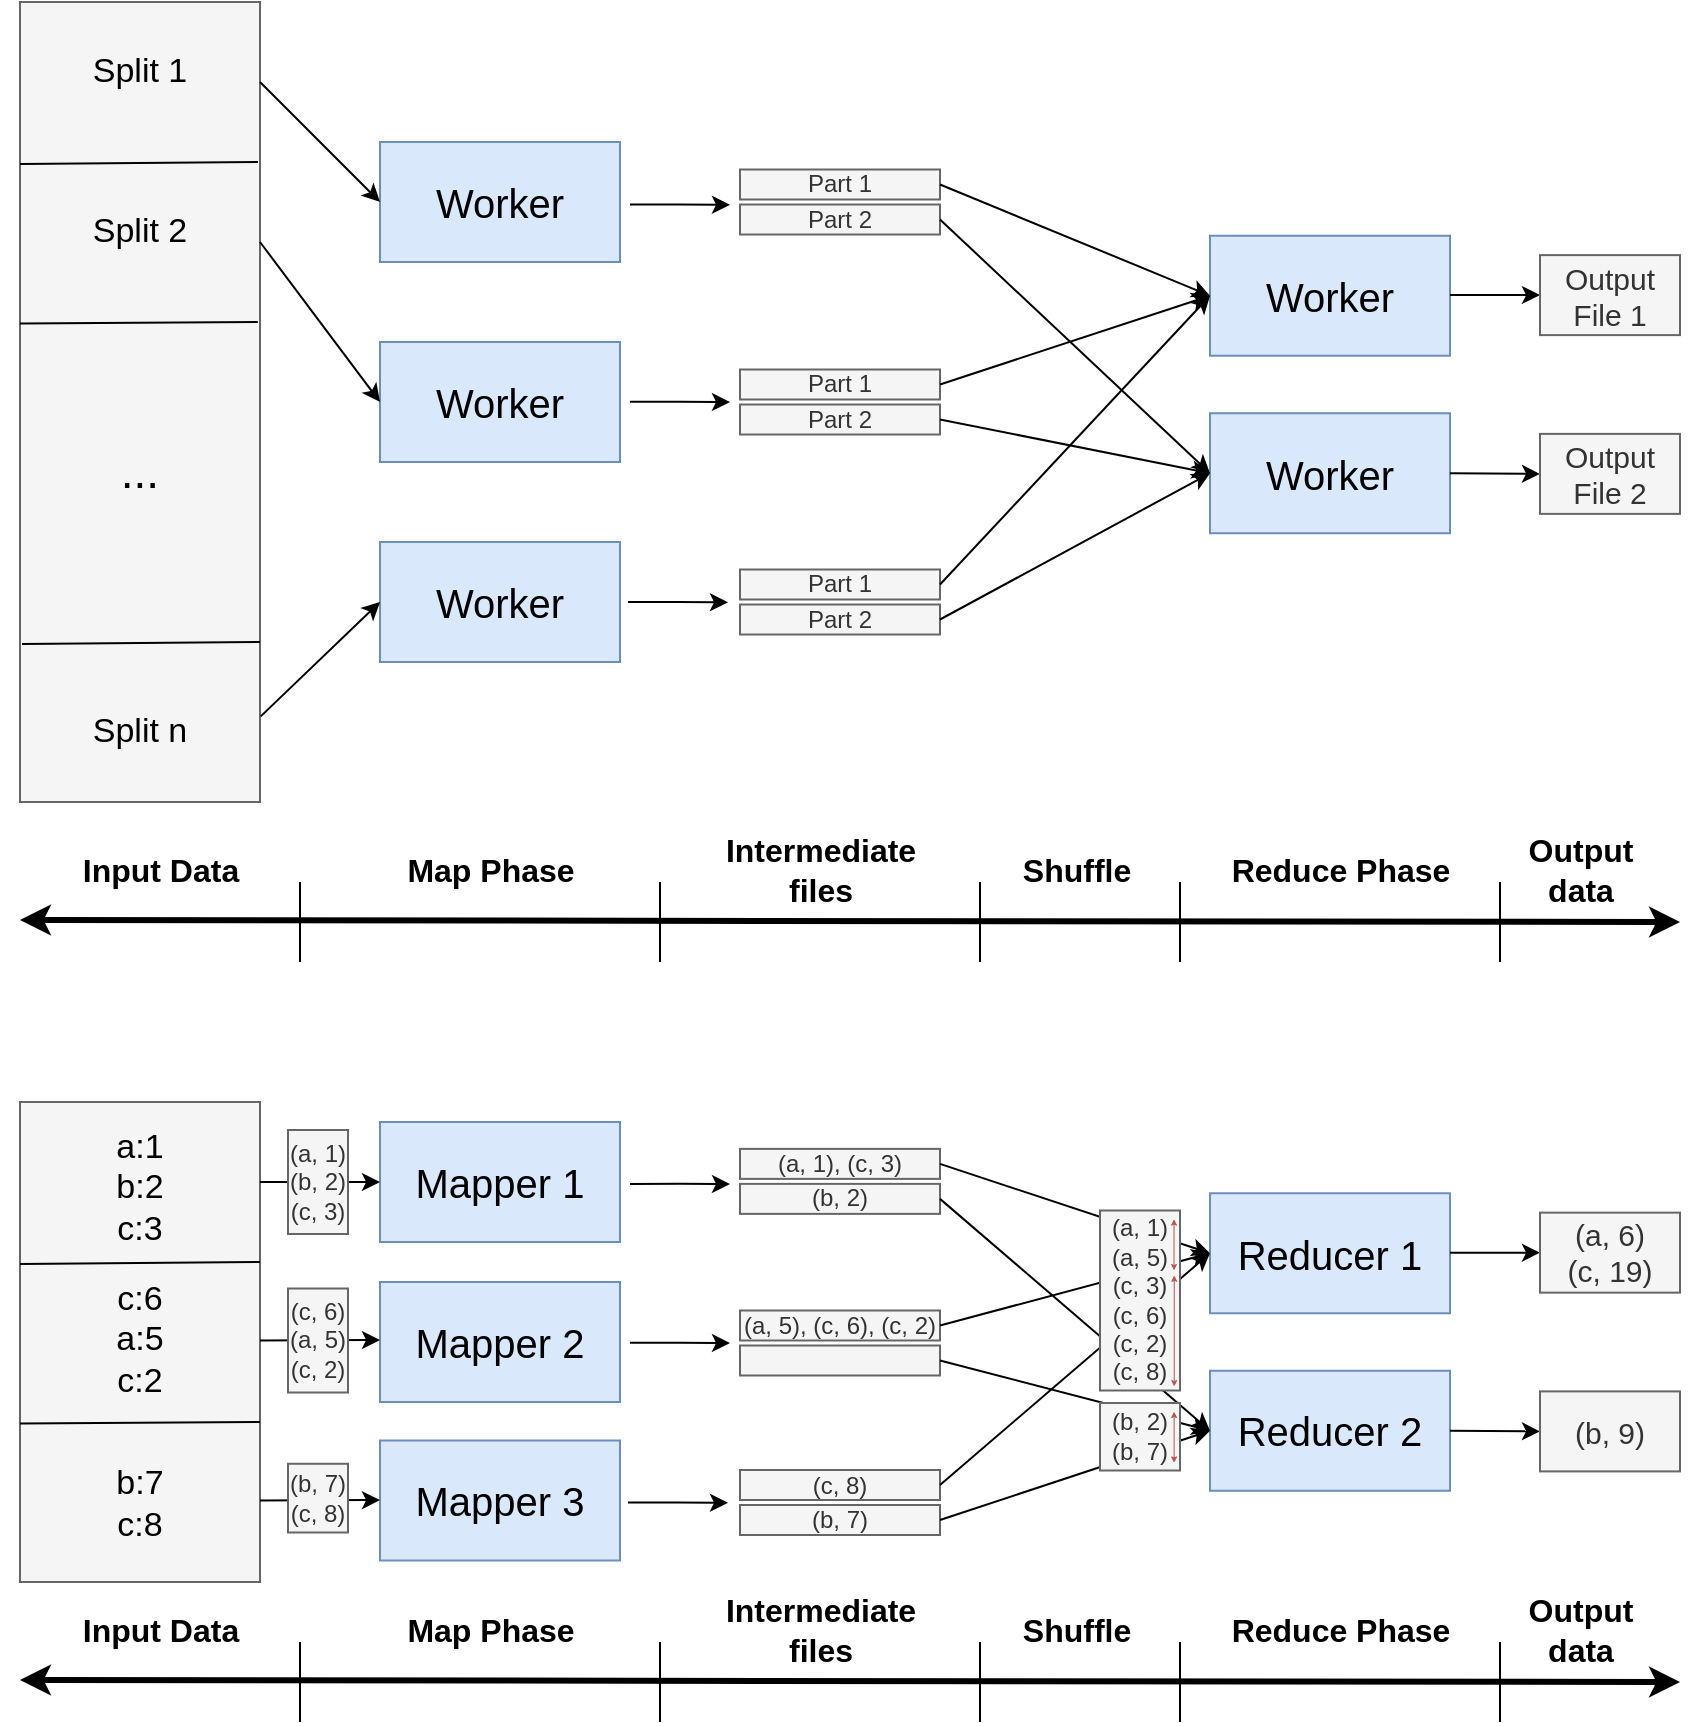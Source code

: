 <mxfile version="28.2.1">
  <diagram name="Страница — 1" id="UANgS01j1kusMQ2d0yr-">
    <mxGraphModel dx="3245" dy="2015" grid="1" gridSize="10" guides="1" tooltips="1" connect="1" arrows="1" fold="1" page="1" pageScale="1" pageWidth="2336" pageHeight="1654" math="0" shadow="0">
      <root>
        <mxCell id="0" />
        <mxCell id="1" parent="0" />
        <mxCell id="h6YnTUncfw_HH36JmdnX-1" value="" style="rounded=0;whiteSpace=wrap;html=1;fillColor=#f5f5f5;fontColor=#333333;strokeColor=#666666;" vertex="1" parent="1">
          <mxGeometry x="10" y="10" width="120" height="400" as="geometry" />
        </mxCell>
        <mxCell id="h6YnTUncfw_HH36JmdnX-2" value="" style="endArrow=none;html=1;rounded=0;entryX=0.991;entryY=0.198;entryDx=0;entryDy=0;entryPerimeter=0;" edge="1" parent="1">
          <mxGeometry width="50" height="50" relative="1" as="geometry">
            <mxPoint x="10" y="170.8" as="sourcePoint" />
            <mxPoint x="128.92" y="170.0" as="targetPoint" />
          </mxGeometry>
        </mxCell>
        <mxCell id="h6YnTUncfw_HH36JmdnX-3" style="edgeStyle=orthogonalEdgeStyle;rounded=0;orthogonalLoop=1;jettySize=auto;html=1;exitX=0.5;exitY=1;exitDx=0;exitDy=0;" edge="1" parent="1" source="h6YnTUncfw_HH36JmdnX-1" target="h6YnTUncfw_HH36JmdnX-1">
          <mxGeometry relative="1" as="geometry" />
        </mxCell>
        <mxCell id="h6YnTUncfw_HH36JmdnX-4" value="" style="endArrow=none;html=1;rounded=0;entryX=0.991;entryY=0.198;entryDx=0;entryDy=0;entryPerimeter=0;" edge="1" parent="1">
          <mxGeometry width="50" height="50" relative="1" as="geometry">
            <mxPoint x="10" y="91" as="sourcePoint" />
            <mxPoint x="129" y="90" as="targetPoint" />
          </mxGeometry>
        </mxCell>
        <mxCell id="h6YnTUncfw_HH36JmdnX-5" value="" style="endArrow=none;html=1;rounded=0;entryX=0.991;entryY=0.198;entryDx=0;entryDy=0;entryPerimeter=0;" edge="1" parent="1">
          <mxGeometry width="50" height="50" relative="1" as="geometry">
            <mxPoint x="11" y="331" as="sourcePoint" />
            <mxPoint x="130" y="330" as="targetPoint" />
          </mxGeometry>
        </mxCell>
        <mxCell id="h6YnTUncfw_HH36JmdnX-6" value="&lt;font style=&quot;font-size: 17px;&quot;&gt;Split 1&lt;/font&gt;" style="text;html=1;align=center;verticalAlign=middle;whiteSpace=wrap;rounded=0;" vertex="1" parent="1">
          <mxGeometry x="40" y="30" width="60" height="30" as="geometry" />
        </mxCell>
        <mxCell id="h6YnTUncfw_HH36JmdnX-7" value="&lt;font style=&quot;font-size: 17px;&quot;&gt;Split 2&lt;/font&gt;" style="text;html=1;align=center;verticalAlign=middle;whiteSpace=wrap;rounded=0;" vertex="1" parent="1">
          <mxGeometry x="40" y="110" width="60" height="30" as="geometry" />
        </mxCell>
        <mxCell id="h6YnTUncfw_HH36JmdnX-8" value="&lt;font style=&quot;font-size: 17px;&quot;&gt;Split n&lt;/font&gt;" style="text;html=1;align=center;verticalAlign=middle;whiteSpace=wrap;rounded=0;" vertex="1" parent="1">
          <mxGeometry x="40" y="360" width="60" height="30" as="geometry" />
        </mxCell>
        <mxCell id="h6YnTUncfw_HH36JmdnX-9" value="&lt;font style=&quot;font-size: 23px;&quot;&gt;...&lt;/font&gt;" style="text;html=1;align=center;verticalAlign=middle;whiteSpace=wrap;rounded=0;" vertex="1" parent="1">
          <mxGeometry x="40" y="230" width="60" height="30" as="geometry" />
        </mxCell>
        <mxCell id="h6YnTUncfw_HH36JmdnX-10" value="&lt;font style=&quot;font-size: 20px;&quot;&gt;Worker&lt;/font&gt;" style="rounded=0;whiteSpace=wrap;html=1;fillColor=#dae8fc;strokeColor=#6c8ebf;" vertex="1" parent="1">
          <mxGeometry x="190" y="80" width="120" height="60" as="geometry" />
        </mxCell>
        <mxCell id="h6YnTUncfw_HH36JmdnX-11" value="&lt;font style=&quot;font-size: 20px;&quot;&gt;Worker&lt;/font&gt;" style="rounded=0;whiteSpace=wrap;html=1;fillColor=#dae8fc;strokeColor=#6c8ebf;" vertex="1" parent="1">
          <mxGeometry x="190" y="180" width="120" height="60" as="geometry" />
        </mxCell>
        <mxCell id="h6YnTUncfw_HH36JmdnX-12" value="&lt;font style=&quot;font-size: 20px;&quot;&gt;Worker&lt;/font&gt;" style="rounded=0;whiteSpace=wrap;html=1;fillColor=#dae8fc;strokeColor=#6c8ebf;" vertex="1" parent="1">
          <mxGeometry x="190" y="280" width="120" height="60" as="geometry" />
        </mxCell>
        <mxCell id="h6YnTUncfw_HH36JmdnX-13" value="" style="endArrow=classic;html=1;rounded=0;entryX=0;entryY=0.5;entryDx=0;entryDy=0;" edge="1" parent="1" target="h6YnTUncfw_HH36JmdnX-10">
          <mxGeometry width="50" height="50" relative="1" as="geometry">
            <mxPoint x="130" y="50" as="sourcePoint" />
            <mxPoint x="180" as="targetPoint" />
          </mxGeometry>
        </mxCell>
        <mxCell id="h6YnTUncfw_HH36JmdnX-14" value="" style="endArrow=classic;html=1;rounded=0;entryX=0;entryY=0.5;entryDx=0;entryDy=0;" edge="1" parent="1" target="h6YnTUncfw_HH36JmdnX-11">
          <mxGeometry width="50" height="50" relative="1" as="geometry">
            <mxPoint x="130" y="130" as="sourcePoint" />
            <mxPoint x="200" y="190" as="targetPoint" />
          </mxGeometry>
        </mxCell>
        <mxCell id="h6YnTUncfw_HH36JmdnX-15" value="" style="endArrow=classic;html=1;rounded=0;entryX=0;entryY=0.5;entryDx=0;entryDy=0;exitX=1.003;exitY=0.893;exitDx=0;exitDy=0;exitPerimeter=0;" edge="1" parent="1" source="h6YnTUncfw_HH36JmdnX-1" target="h6YnTUncfw_HH36JmdnX-12">
          <mxGeometry width="50" height="50" relative="1" as="geometry">
            <mxPoint x="130" y="390" as="sourcePoint" />
            <mxPoint x="200" y="470" as="targetPoint" />
          </mxGeometry>
        </mxCell>
        <mxCell id="h6YnTUncfw_HH36JmdnX-17" value="Part 2" style="rounded=0;whiteSpace=wrap;html=1;fillColor=#f5f5f5;fontColor=#333333;strokeColor=#666666;" vertex="1" parent="1">
          <mxGeometry x="370" y="111.25" width="100" height="15" as="geometry" />
        </mxCell>
        <mxCell id="h6YnTUncfw_HH36JmdnX-22" value="Part 1" style="rounded=0;whiteSpace=wrap;html=1;fillColor=#f5f5f5;fontColor=#333333;strokeColor=#666666;" vertex="1" parent="1">
          <mxGeometry x="370" y="93.75" width="100" height="15" as="geometry" />
        </mxCell>
        <mxCell id="h6YnTUncfw_HH36JmdnX-23" value="Part 2" style="rounded=0;whiteSpace=wrap;html=1;fillColor=#f5f5f5;fontColor=#333333;strokeColor=#666666;" vertex="1" parent="1">
          <mxGeometry x="370" y="211.25" width="100" height="15" as="geometry" />
        </mxCell>
        <mxCell id="h6YnTUncfw_HH36JmdnX-24" value="Part 1" style="rounded=0;whiteSpace=wrap;html=1;fillColor=#f5f5f5;fontColor=#333333;strokeColor=#666666;" vertex="1" parent="1">
          <mxGeometry x="370" y="193.75" width="100" height="15" as="geometry" />
        </mxCell>
        <mxCell id="h6YnTUncfw_HH36JmdnX-25" value="Part 2" style="rounded=0;whiteSpace=wrap;html=1;fillColor=#f5f5f5;fontColor=#333333;strokeColor=#666666;" vertex="1" parent="1">
          <mxGeometry x="370" y="311.25" width="100" height="15" as="geometry" />
        </mxCell>
        <mxCell id="h6YnTUncfw_HH36JmdnX-26" value="Part 1" style="rounded=0;whiteSpace=wrap;html=1;fillColor=#f5f5f5;fontColor=#333333;strokeColor=#666666;" vertex="1" parent="1">
          <mxGeometry x="370" y="293.75" width="100" height="15" as="geometry" />
        </mxCell>
        <mxCell id="h6YnTUncfw_HH36JmdnX-28" style="edgeStyle=orthogonalEdgeStyle;rounded=0;orthogonalLoop=1;jettySize=auto;html=1;exitX=1;exitY=0.5;exitDx=0;exitDy=0;" edge="1" parent="1">
          <mxGeometry relative="1" as="geometry">
            <mxPoint x="365.0" y="111.368" as="targetPoint" />
            <mxPoint x="315" y="111.25" as="sourcePoint" />
            <Array as="points">
              <mxPoint x="340" y="111.25" />
              <mxPoint x="340" y="111.25" />
            </Array>
          </mxGeometry>
        </mxCell>
        <mxCell id="h6YnTUncfw_HH36JmdnX-29" style="edgeStyle=orthogonalEdgeStyle;rounded=0;orthogonalLoop=1;jettySize=auto;html=1;exitX=1;exitY=0.5;exitDx=0;exitDy=0;" edge="1" parent="1">
          <mxGeometry relative="1" as="geometry">
            <mxPoint x="365.0" y="210.008" as="targetPoint" />
            <mxPoint x="315" y="209.89" as="sourcePoint" />
            <Array as="points">
              <mxPoint x="340" y="209.89" />
              <mxPoint x="340" y="209.89" />
            </Array>
          </mxGeometry>
        </mxCell>
        <mxCell id="h6YnTUncfw_HH36JmdnX-30" style="edgeStyle=orthogonalEdgeStyle;rounded=0;orthogonalLoop=1;jettySize=auto;html=1;exitX=1;exitY=0.5;exitDx=0;exitDy=0;" edge="1" parent="1">
          <mxGeometry relative="1" as="geometry">
            <mxPoint x="364.0" y="310.148" as="targetPoint" />
            <mxPoint x="314" y="310.03" as="sourcePoint" />
            <Array as="points">
              <mxPoint x="339" y="310.03" />
              <mxPoint x="339" y="310.03" />
            </Array>
          </mxGeometry>
        </mxCell>
        <mxCell id="h6YnTUncfw_HH36JmdnX-31" value="&lt;font style=&quot;font-size: 20px;&quot;&gt;Worker&lt;/font&gt;" style="rounded=0;whiteSpace=wrap;html=1;fillColor=#dae8fc;strokeColor=#6c8ebf;" vertex="1" parent="1">
          <mxGeometry x="605" y="126.87" width="120" height="60" as="geometry" />
        </mxCell>
        <mxCell id="h6YnTUncfw_HH36JmdnX-32" value="&lt;font style=&quot;font-size: 20px;&quot;&gt;Worker&lt;/font&gt;" style="rounded=0;whiteSpace=wrap;html=1;fillColor=#dae8fc;strokeColor=#6c8ebf;" vertex="1" parent="1">
          <mxGeometry x="605" y="215.62" width="120" height="60" as="geometry" />
        </mxCell>
        <mxCell id="h6YnTUncfw_HH36JmdnX-33" value="" style="endArrow=classic;html=1;rounded=0;exitX=1;exitY=0.5;exitDx=0;exitDy=0;entryX=0;entryY=0.5;entryDx=0;entryDy=0;" edge="1" parent="1" source="h6YnTUncfw_HH36JmdnX-32" target="h6YnTUncfw_HH36JmdnX-37">
          <mxGeometry width="50" height="50" relative="1" as="geometry">
            <mxPoint x="775" y="270" as="sourcePoint" />
            <mxPoint x="825" y="246" as="targetPoint" />
          </mxGeometry>
        </mxCell>
        <mxCell id="h6YnTUncfw_HH36JmdnX-34" value="" style="endArrow=classic;html=1;rounded=0;exitX=1;exitY=0.5;exitDx=0;exitDy=0;entryX=0;entryY=0.5;entryDx=0;entryDy=0;" edge="1" parent="1" target="h6YnTUncfw_HH36JmdnX-36">
          <mxGeometry width="50" height="50" relative="1" as="geometry">
            <mxPoint x="725" y="156.56" as="sourcePoint" />
            <mxPoint x="825" y="157" as="targetPoint" />
          </mxGeometry>
        </mxCell>
        <mxCell id="h6YnTUncfw_HH36JmdnX-36" value="&lt;font style=&quot;font-size: 15px;&quot;&gt;Output&lt;/font&gt;&lt;div&gt;&lt;font style=&quot;font-size: 15px;&quot;&gt;File 1&lt;/font&gt;&lt;/div&gt;" style="rounded=0;whiteSpace=wrap;html=1;fillColor=#f5f5f5;fontColor=#333333;strokeColor=#666666;" vertex="1" parent="1">
          <mxGeometry x="770" y="136.56" width="70" height="40" as="geometry" />
        </mxCell>
        <mxCell id="h6YnTUncfw_HH36JmdnX-37" value="&lt;font style=&quot;font-size: 15px;&quot;&gt;Output&lt;/font&gt;&lt;div&gt;&lt;font style=&quot;font-size: 15px;&quot;&gt;File 2&lt;/font&gt;&lt;/div&gt;" style="rounded=0;whiteSpace=wrap;html=1;fillColor=#f5f5f5;fontColor=#333333;strokeColor=#666666;" vertex="1" parent="1">
          <mxGeometry x="770" y="225.94" width="70" height="40" as="geometry" />
        </mxCell>
        <mxCell id="h6YnTUncfw_HH36JmdnX-42" value="" style="endArrow=classic;html=1;rounded=0;exitX=1;exitY=0.5;exitDx=0;exitDy=0;entryX=0;entryY=0.5;entryDx=0;entryDy=0;" edge="1" parent="1" source="h6YnTUncfw_HH36JmdnX-25" target="h6YnTUncfw_HH36JmdnX-32">
          <mxGeometry width="50" height="50" relative="1" as="geometry">
            <mxPoint x="470" y="330" as="sourcePoint" />
            <mxPoint x="520" y="280" as="targetPoint" />
          </mxGeometry>
        </mxCell>
        <mxCell id="h6YnTUncfw_HH36JmdnX-43" value="" style="endArrow=classic;html=1;rounded=0;exitX=1;exitY=0.5;exitDx=0;exitDy=0;entryX=0;entryY=0.5;entryDx=0;entryDy=0;" edge="1" parent="1" source="h6YnTUncfw_HH36JmdnX-23" target="h6YnTUncfw_HH36JmdnX-32">
          <mxGeometry width="50" height="50" relative="1" as="geometry">
            <mxPoint x="470" y="223" as="sourcePoint" />
            <mxPoint x="570" y="150" as="targetPoint" />
          </mxGeometry>
        </mxCell>
        <mxCell id="h6YnTUncfw_HH36JmdnX-44" value="" style="endArrow=classic;html=1;rounded=0;exitX=1;exitY=0.5;exitDx=0;exitDy=0;entryX=0;entryY=0.5;entryDx=0;entryDy=0;" edge="1" parent="1" source="h6YnTUncfw_HH36JmdnX-17" target="h6YnTUncfw_HH36JmdnX-32">
          <mxGeometry width="50" height="50" relative="1" as="geometry">
            <mxPoint x="470" y="166.75" as="sourcePoint" />
            <mxPoint x="570" y="250" as="targetPoint" />
          </mxGeometry>
        </mxCell>
        <mxCell id="h6YnTUncfw_HH36JmdnX-45" value="" style="endArrow=classic;html=1;rounded=0;entryX=0;entryY=0.5;entryDx=0;entryDy=0;exitX=1;exitY=0.5;exitDx=0;exitDy=0;" edge="1" parent="1" source="h6YnTUncfw_HH36JmdnX-24" target="h6YnTUncfw_HH36JmdnX-31">
          <mxGeometry width="50" height="50" relative="1" as="geometry">
            <mxPoint x="460" y="177" as="sourcePoint" />
            <mxPoint x="560" y="103.87" as="targetPoint" />
          </mxGeometry>
        </mxCell>
        <mxCell id="h6YnTUncfw_HH36JmdnX-47" value="" style="endArrow=classic;html=1;rounded=0;exitX=1;exitY=0.5;exitDx=0;exitDy=0;entryX=0;entryY=0.5;entryDx=0;entryDy=0;" edge="1" parent="1" source="h6YnTUncfw_HH36JmdnX-22" target="h6YnTUncfw_HH36JmdnX-31">
          <mxGeometry width="50" height="50" relative="1" as="geometry">
            <mxPoint x="590" y="283" as="sourcePoint" />
            <mxPoint x="570" y="160" as="targetPoint" />
          </mxGeometry>
        </mxCell>
        <mxCell id="h6YnTUncfw_HH36JmdnX-48" value="" style="endArrow=classic;html=1;rounded=0;entryX=0;entryY=0.5;entryDx=0;entryDy=0;exitX=1;exitY=0.5;exitDx=0;exitDy=0;" edge="1" parent="1" source="h6YnTUncfw_HH36JmdnX-26" target="h6YnTUncfw_HH36JmdnX-31">
          <mxGeometry width="50" height="50" relative="1" as="geometry">
            <mxPoint x="610" y="263" as="sourcePoint" />
            <mxPoint x="710" y="190" as="targetPoint" />
          </mxGeometry>
        </mxCell>
        <mxCell id="h6YnTUncfw_HH36JmdnX-49" value="" style="endArrow=classic;startArrow=classic;html=1;rounded=0;strokeWidth=3;" edge="1" parent="1">
          <mxGeometry width="50" height="50" relative="1" as="geometry">
            <mxPoint x="10" y="469" as="sourcePoint" />
            <mxPoint x="840" y="470" as="targetPoint" />
          </mxGeometry>
        </mxCell>
        <mxCell id="h6YnTUncfw_HH36JmdnX-50" value="&lt;font style=&quot;font-size: 16px;&quot;&gt;&lt;b style=&quot;&quot;&gt;Input Data&lt;/b&gt;&lt;/font&gt;" style="text;html=1;align=center;verticalAlign=middle;resizable=0;points=[];autosize=1;strokeColor=none;fillColor=none;" vertex="1" parent="1">
          <mxGeometry x="30" y="429" width="100" height="30" as="geometry" />
        </mxCell>
        <mxCell id="h6YnTUncfw_HH36JmdnX-51" value="&lt;font style=&quot;font-size: 16px;&quot;&gt;&lt;b style=&quot;&quot;&gt;Map Phase&lt;/b&gt;&lt;/font&gt;" style="text;html=1;align=center;verticalAlign=middle;resizable=0;points=[];autosize=1;strokeColor=none;fillColor=none;" vertex="1" parent="1">
          <mxGeometry x="190" y="429" width="110" height="30" as="geometry" />
        </mxCell>
        <mxCell id="h6YnTUncfw_HH36JmdnX-52" value="&lt;font style=&quot;font-size: 16px;&quot;&gt;&lt;b style=&quot;&quot;&gt;Intermediate&lt;br&gt;files&lt;/b&gt;&lt;/font&gt;" style="text;html=1;align=center;verticalAlign=middle;resizable=0;points=[];autosize=1;strokeColor=none;fillColor=none;" vertex="1" parent="1">
          <mxGeometry x="350" y="419" width="120" height="50" as="geometry" />
        </mxCell>
        <mxCell id="h6YnTUncfw_HH36JmdnX-53" value="&lt;font style=&quot;font-size: 16px;&quot;&gt;&lt;b style=&quot;&quot;&gt;Reduce Phase&lt;/b&gt;&lt;/font&gt;" style="text;html=1;align=center;verticalAlign=middle;resizable=0;points=[];autosize=1;strokeColor=none;fillColor=none;" vertex="1" parent="1">
          <mxGeometry x="605" y="429" width="130" height="30" as="geometry" />
        </mxCell>
        <mxCell id="h6YnTUncfw_HH36JmdnX-54" value="&lt;font style=&quot;font-size: 16px;&quot;&gt;&lt;b style=&quot;&quot;&gt;Output&lt;br&gt;data&lt;/b&gt;&lt;/font&gt;" style="text;html=1;align=center;verticalAlign=middle;resizable=0;points=[];autosize=1;strokeColor=none;fillColor=none;" vertex="1" parent="1">
          <mxGeometry x="750" y="419" width="80" height="50" as="geometry" />
        </mxCell>
        <mxCell id="h6YnTUncfw_HH36JmdnX-55" value="&lt;font style=&quot;font-size: 16px;&quot;&gt;&lt;b style=&quot;&quot;&gt;Shuffle&lt;/b&gt;&lt;/font&gt;" style="text;html=1;align=center;verticalAlign=middle;resizable=0;points=[];autosize=1;strokeColor=none;fillColor=none;" vertex="1" parent="1">
          <mxGeometry x="498" y="429" width="80" height="30" as="geometry" />
        </mxCell>
        <mxCell id="h6YnTUncfw_HH36JmdnX-56" value="" style="endArrow=none;html=1;rounded=0;" edge="1" parent="1">
          <mxGeometry width="50" height="50" relative="1" as="geometry">
            <mxPoint x="150" y="490" as="sourcePoint" />
            <mxPoint x="150" y="450" as="targetPoint" />
          </mxGeometry>
        </mxCell>
        <mxCell id="h6YnTUncfw_HH36JmdnX-57" value="" style="endArrow=none;html=1;rounded=0;" edge="1" parent="1">
          <mxGeometry width="50" height="50" relative="1" as="geometry">
            <mxPoint x="330" y="490" as="sourcePoint" />
            <mxPoint x="330" y="450" as="targetPoint" />
          </mxGeometry>
        </mxCell>
        <mxCell id="h6YnTUncfw_HH36JmdnX-58" value="" style="endArrow=none;html=1;rounded=0;" edge="1" parent="1">
          <mxGeometry width="50" height="50" relative="1" as="geometry">
            <mxPoint x="490" y="490" as="sourcePoint" />
            <mxPoint x="490" y="450" as="targetPoint" />
          </mxGeometry>
        </mxCell>
        <mxCell id="h6YnTUncfw_HH36JmdnX-59" value="" style="endArrow=none;html=1;rounded=0;" edge="1" parent="1">
          <mxGeometry width="50" height="50" relative="1" as="geometry">
            <mxPoint x="590" y="490" as="sourcePoint" />
            <mxPoint x="590" y="450" as="targetPoint" />
          </mxGeometry>
        </mxCell>
        <mxCell id="h6YnTUncfw_HH36JmdnX-60" value="" style="endArrow=none;html=1;rounded=0;" edge="1" parent="1">
          <mxGeometry width="50" height="50" relative="1" as="geometry">
            <mxPoint x="750" y="490" as="sourcePoint" />
            <mxPoint x="750" y="450" as="targetPoint" />
          </mxGeometry>
        </mxCell>
        <mxCell id="h6YnTUncfw_HH36JmdnX-61" value="" style="rounded=0;whiteSpace=wrap;html=1;fillColor=#f5f5f5;fontColor=#333333;strokeColor=#666666;" vertex="1" parent="1">
          <mxGeometry x="10" y="560" width="120" height="240" as="geometry" />
        </mxCell>
        <mxCell id="h6YnTUncfw_HH36JmdnX-62" value="" style="endArrow=none;html=1;rounded=0;" edge="1" parent="1">
          <mxGeometry width="50" height="50" relative="1" as="geometry">
            <mxPoint x="10" y="720.8" as="sourcePoint" />
            <mxPoint x="130" y="720" as="targetPoint" />
          </mxGeometry>
        </mxCell>
        <mxCell id="h6YnTUncfw_HH36JmdnX-63" style="edgeStyle=orthogonalEdgeStyle;rounded=0;orthogonalLoop=1;jettySize=auto;html=1;exitX=0.5;exitY=1;exitDx=0;exitDy=0;" edge="1" parent="1" source="h6YnTUncfw_HH36JmdnX-61" target="h6YnTUncfw_HH36JmdnX-61">
          <mxGeometry relative="1" as="geometry" />
        </mxCell>
        <mxCell id="h6YnTUncfw_HH36JmdnX-64" value="" style="endArrow=none;html=1;rounded=0;" edge="1" parent="1">
          <mxGeometry width="50" height="50" relative="1" as="geometry">
            <mxPoint x="10" y="641" as="sourcePoint" />
            <mxPoint x="130" y="640" as="targetPoint" />
          </mxGeometry>
        </mxCell>
        <mxCell id="h6YnTUncfw_HH36JmdnX-66" value="&lt;span style=&quot;font-size: 17px;&quot;&gt;a:1&lt;br&gt;b:2&lt;br&gt;c:3&lt;/span&gt;" style="text;html=1;align=center;verticalAlign=middle;whiteSpace=wrap;rounded=0;" vertex="1" parent="1">
          <mxGeometry x="40" y="588" width="60" height="30" as="geometry" />
        </mxCell>
        <mxCell id="h6YnTUncfw_HH36JmdnX-67" value="&lt;span style=&quot;font-size: 17px;&quot;&gt;c:6&lt;br&gt;a:5&lt;/span&gt;&lt;div&gt;&lt;span style=&quot;font-size: 17px;&quot;&gt;c:2&lt;/span&gt;&lt;/div&gt;" style="text;html=1;align=center;verticalAlign=middle;whiteSpace=wrap;rounded=0;" vertex="1" parent="1">
          <mxGeometry x="40" y="664.25" width="60" height="30" as="geometry" />
        </mxCell>
        <mxCell id="h6YnTUncfw_HH36JmdnX-68" value="&lt;font style=&quot;font-size: 17px;&quot;&gt;b:7&lt;br&gt;c:8&lt;/font&gt;" style="text;html=1;align=center;verticalAlign=middle;whiteSpace=wrap;rounded=0;" vertex="1" parent="1">
          <mxGeometry x="40" y="746.25" width="60" height="30" as="geometry" />
        </mxCell>
        <mxCell id="h6YnTUncfw_HH36JmdnX-70" value="&lt;font style=&quot;font-size: 20px;&quot;&gt;Mapper 1&lt;/font&gt;" style="rounded=0;whiteSpace=wrap;html=1;fillColor=#dae8fc;strokeColor=#6c8ebf;" vertex="1" parent="1">
          <mxGeometry x="190" y="570" width="120" height="60" as="geometry" />
        </mxCell>
        <mxCell id="h6YnTUncfw_HH36JmdnX-71" value="&lt;font style=&quot;font-size: 20px;&quot;&gt;Mapper 2&lt;/font&gt;" style="rounded=0;whiteSpace=wrap;html=1;fillColor=#dae8fc;strokeColor=#6c8ebf;" vertex="1" parent="1">
          <mxGeometry x="190" y="650" width="120" height="60" as="geometry" />
        </mxCell>
        <mxCell id="h6YnTUncfw_HH36JmdnX-72" value="&lt;font style=&quot;font-size: 20px;&quot;&gt;Mapper 3&lt;/font&gt;" style="rounded=0;whiteSpace=wrap;html=1;fillColor=#dae8fc;strokeColor=#6c8ebf;" vertex="1" parent="1">
          <mxGeometry x="190" y="729.25" width="120" height="60" as="geometry" />
        </mxCell>
        <mxCell id="h6YnTUncfw_HH36JmdnX-73" value="" style="endArrow=classic;html=1;rounded=0;entryX=0;entryY=0.5;entryDx=0;entryDy=0;" edge="1" parent="1" target="h6YnTUncfw_HH36JmdnX-70">
          <mxGeometry width="50" height="50" relative="1" as="geometry">
            <mxPoint x="130" y="600" as="sourcePoint" />
            <mxPoint x="180" y="550" as="targetPoint" />
          </mxGeometry>
        </mxCell>
        <mxCell id="h6YnTUncfw_HH36JmdnX-76" value="(b, 2)" style="rounded=0;whiteSpace=wrap;html=1;fillColor=#f5f5f5;fontColor=#333333;strokeColor=#666666;" vertex="1" parent="1">
          <mxGeometry x="370" y="600.94" width="100" height="15" as="geometry" />
        </mxCell>
        <mxCell id="h6YnTUncfw_HH36JmdnX-77" value="(a, 1), (c, 3)" style="rounded=0;whiteSpace=wrap;html=1;fillColor=#f5f5f5;fontColor=#333333;strokeColor=#666666;" vertex="1" parent="1">
          <mxGeometry x="370" y="583.44" width="100" height="15" as="geometry" />
        </mxCell>
        <mxCell id="h6YnTUncfw_HH36JmdnX-78" value="" style="rounded=0;whiteSpace=wrap;html=1;fillColor=#f5f5f5;fontColor=#333333;strokeColor=#666666;" vertex="1" parent="1">
          <mxGeometry x="370" y="681.75" width="100" height="15" as="geometry" />
        </mxCell>
        <mxCell id="h6YnTUncfw_HH36JmdnX-79" value="(a, 5), (c, 6), (c, 2)" style="rounded=0;whiteSpace=wrap;html=1;fillColor=#f5f5f5;fontColor=#333333;strokeColor=#666666;" vertex="1" parent="1">
          <mxGeometry x="370" y="664.25" width="100" height="15" as="geometry" />
        </mxCell>
        <mxCell id="h6YnTUncfw_HH36JmdnX-80" value="(b, 7)" style="rounded=0;whiteSpace=wrap;html=1;fillColor=#f5f5f5;fontColor=#333333;strokeColor=#666666;" vertex="1" parent="1">
          <mxGeometry x="370" y="761.5" width="100" height="15" as="geometry" />
        </mxCell>
        <mxCell id="h6YnTUncfw_HH36JmdnX-81" value="(c, 8)" style="rounded=0;whiteSpace=wrap;html=1;fillColor=#f5f5f5;fontColor=#333333;strokeColor=#666666;" vertex="1" parent="1">
          <mxGeometry x="370" y="744" width="100" height="15" as="geometry" />
        </mxCell>
        <mxCell id="h6YnTUncfw_HH36JmdnX-82" style="edgeStyle=orthogonalEdgeStyle;rounded=0;orthogonalLoop=1;jettySize=auto;html=1;exitX=1;exitY=0.5;exitDx=0;exitDy=0;" edge="1" parent="1">
          <mxGeometry relative="1" as="geometry">
            <mxPoint x="365.0" y="601.058" as="targetPoint" />
            <mxPoint x="315" y="600.94" as="sourcePoint" />
            <Array as="points">
              <mxPoint x="340" y="600.94" />
              <mxPoint x="340" y="600.94" />
            </Array>
          </mxGeometry>
        </mxCell>
        <mxCell id="h6YnTUncfw_HH36JmdnX-83" style="edgeStyle=orthogonalEdgeStyle;rounded=0;orthogonalLoop=1;jettySize=auto;html=1;exitX=1;exitY=0.5;exitDx=0;exitDy=0;" edge="1" parent="1">
          <mxGeometry relative="1" as="geometry">
            <mxPoint x="365.0" y="680.508" as="targetPoint" />
            <mxPoint x="315" y="680.39" as="sourcePoint" />
            <Array as="points">
              <mxPoint x="340" y="680.39" />
              <mxPoint x="340" y="680.39" />
            </Array>
          </mxGeometry>
        </mxCell>
        <mxCell id="h6YnTUncfw_HH36JmdnX-84" style="edgeStyle=orthogonalEdgeStyle;rounded=0;orthogonalLoop=1;jettySize=auto;html=1;exitX=1;exitY=0.5;exitDx=0;exitDy=0;" edge="1" parent="1">
          <mxGeometry relative="1" as="geometry">
            <mxPoint x="364.0" y="760.398" as="targetPoint" />
            <mxPoint x="314" y="760.28" as="sourcePoint" />
            <Array as="points">
              <mxPoint x="339" y="760.28" />
              <mxPoint x="339" y="760.28" />
            </Array>
          </mxGeometry>
        </mxCell>
        <mxCell id="h6YnTUncfw_HH36JmdnX-85" value="&lt;font style=&quot;font-size: 20px;&quot;&gt;Reducer 1&lt;/font&gt;" style="rounded=0;whiteSpace=wrap;html=1;fillColor=#dae8fc;strokeColor=#6c8ebf;" vertex="1" parent="1">
          <mxGeometry x="605" y="605.63" width="120" height="60" as="geometry" />
        </mxCell>
        <mxCell id="h6YnTUncfw_HH36JmdnX-86" value="&lt;font style=&quot;font-size: 20px;&quot;&gt;Reducer 2&lt;/font&gt;" style="rounded=0;whiteSpace=wrap;html=1;fillColor=#dae8fc;strokeColor=#6c8ebf;" vertex="1" parent="1">
          <mxGeometry x="605" y="694.38" width="120" height="60" as="geometry" />
        </mxCell>
        <mxCell id="h6YnTUncfw_HH36JmdnX-87" value="" style="endArrow=classic;html=1;rounded=0;exitX=1;exitY=0.5;exitDx=0;exitDy=0;entryX=0;entryY=0.5;entryDx=0;entryDy=0;" edge="1" parent="1" source="h6YnTUncfw_HH36JmdnX-86" target="h6YnTUncfw_HH36JmdnX-90">
          <mxGeometry width="50" height="50" relative="1" as="geometry">
            <mxPoint x="775" y="748.76" as="sourcePoint" />
            <mxPoint x="825" y="724.76" as="targetPoint" />
          </mxGeometry>
        </mxCell>
        <mxCell id="h6YnTUncfw_HH36JmdnX-88" value="" style="endArrow=classic;html=1;rounded=0;exitX=1;exitY=0.5;exitDx=0;exitDy=0;entryX=0;entryY=0.5;entryDx=0;entryDy=0;" edge="1" parent="1" target="h6YnTUncfw_HH36JmdnX-89">
          <mxGeometry width="50" height="50" relative="1" as="geometry">
            <mxPoint x="725" y="635.32" as="sourcePoint" />
            <mxPoint x="825" y="635.76" as="targetPoint" />
          </mxGeometry>
        </mxCell>
        <mxCell id="h6YnTUncfw_HH36JmdnX-89" value="&lt;span style=&quot;font-size: 15px;&quot;&gt;(a, 6)&lt;br&gt;(c, 19&lt;/span&gt;&lt;span style=&quot;font-size: 15px; background-color: transparent; color: light-dark(rgb(51, 51, 51), rgb(193, 193, 193));&quot;&gt;)&lt;/span&gt;" style="rounded=0;whiteSpace=wrap;html=1;fillColor=#f5f5f5;fontColor=#333333;strokeColor=#666666;" vertex="1" parent="1">
          <mxGeometry x="770" y="615.32" width="70" height="40" as="geometry" />
        </mxCell>
        <mxCell id="h6YnTUncfw_HH36JmdnX-90" value="&lt;span style=&quot;font-size: 15px;&quot;&gt;(b, 9)&lt;/span&gt;" style="rounded=0;whiteSpace=wrap;html=1;fillColor=#f5f5f5;fontColor=#333333;strokeColor=#666666;" vertex="1" parent="1">
          <mxGeometry x="770" y="704.7" width="70" height="40" as="geometry" />
        </mxCell>
        <mxCell id="h6YnTUncfw_HH36JmdnX-91" value="" style="endArrow=classic;html=1;rounded=0;exitX=1;exitY=0.5;exitDx=0;exitDy=0;entryX=0;entryY=0.5;entryDx=0;entryDy=0;" edge="1" parent="1" source="h6YnTUncfw_HH36JmdnX-80" target="h6YnTUncfw_HH36JmdnX-86">
          <mxGeometry width="50" height="50" relative="1" as="geometry">
            <mxPoint x="470" y="880" as="sourcePoint" />
            <mxPoint x="520" y="830" as="targetPoint" />
          </mxGeometry>
        </mxCell>
        <mxCell id="h6YnTUncfw_HH36JmdnX-92" value="" style="endArrow=classic;html=1;rounded=0;exitX=1;exitY=0.5;exitDx=0;exitDy=0;entryX=0;entryY=0.5;entryDx=0;entryDy=0;" edge="1" parent="1" source="h6YnTUncfw_HH36JmdnX-78" target="h6YnTUncfw_HH36JmdnX-86">
          <mxGeometry width="50" height="50" relative="1" as="geometry">
            <mxPoint x="470" y="773" as="sourcePoint" />
            <mxPoint x="570" y="700" as="targetPoint" />
          </mxGeometry>
        </mxCell>
        <mxCell id="h6YnTUncfw_HH36JmdnX-93" value="" style="endArrow=classic;html=1;rounded=0;exitX=1;exitY=0.5;exitDx=0;exitDy=0;entryX=0;entryY=0.5;entryDx=0;entryDy=0;" edge="1" parent="1" source="h6YnTUncfw_HH36JmdnX-76" target="h6YnTUncfw_HH36JmdnX-86">
          <mxGeometry width="50" height="50" relative="1" as="geometry">
            <mxPoint x="470" y="716.75" as="sourcePoint" />
            <mxPoint x="570" y="800" as="targetPoint" />
          </mxGeometry>
        </mxCell>
        <mxCell id="h6YnTUncfw_HH36JmdnX-94" value="" style="endArrow=classic;html=1;rounded=0;entryX=0;entryY=0.5;entryDx=0;entryDy=0;exitX=1;exitY=0.5;exitDx=0;exitDy=0;" edge="1" parent="1" source="h6YnTUncfw_HH36JmdnX-79" target="h6YnTUncfw_HH36JmdnX-85">
          <mxGeometry width="50" height="50" relative="1" as="geometry">
            <mxPoint x="460" y="727" as="sourcePoint" />
            <mxPoint x="560" y="653.87" as="targetPoint" />
          </mxGeometry>
        </mxCell>
        <mxCell id="h6YnTUncfw_HH36JmdnX-95" value="" style="endArrow=classic;html=1;rounded=0;exitX=1;exitY=0.5;exitDx=0;exitDy=0;entryX=0;entryY=0.5;entryDx=0;entryDy=0;" edge="1" parent="1" source="h6YnTUncfw_HH36JmdnX-77" target="h6YnTUncfw_HH36JmdnX-85">
          <mxGeometry width="50" height="50" relative="1" as="geometry">
            <mxPoint x="590" y="833" as="sourcePoint" />
            <mxPoint x="570" y="710" as="targetPoint" />
          </mxGeometry>
        </mxCell>
        <mxCell id="h6YnTUncfw_HH36JmdnX-96" value="" style="endArrow=classic;html=1;rounded=0;entryX=0;entryY=0.5;entryDx=0;entryDy=0;exitX=1;exitY=0.5;exitDx=0;exitDy=0;" edge="1" parent="1" source="h6YnTUncfw_HH36JmdnX-81" target="h6YnTUncfw_HH36JmdnX-85">
          <mxGeometry width="50" height="50" relative="1" as="geometry">
            <mxPoint x="610" y="813" as="sourcePoint" />
            <mxPoint x="710" y="740" as="targetPoint" />
          </mxGeometry>
        </mxCell>
        <mxCell id="h6YnTUncfw_HH36JmdnX-97" value="" style="endArrow=classic;startArrow=classic;html=1;rounded=0;strokeWidth=3;" edge="1" parent="1">
          <mxGeometry width="50" height="50" relative="1" as="geometry">
            <mxPoint x="10" y="849" as="sourcePoint" />
            <mxPoint x="840" y="850" as="targetPoint" />
          </mxGeometry>
        </mxCell>
        <mxCell id="h6YnTUncfw_HH36JmdnX-98" value="&lt;font style=&quot;font-size: 16px;&quot;&gt;&lt;b style=&quot;&quot;&gt;Input Data&lt;/b&gt;&lt;/font&gt;" style="text;html=1;align=center;verticalAlign=middle;resizable=0;points=[];autosize=1;strokeColor=none;fillColor=none;" vertex="1" parent="1">
          <mxGeometry x="30" y="809" width="100" height="30" as="geometry" />
        </mxCell>
        <mxCell id="h6YnTUncfw_HH36JmdnX-99" value="&lt;font style=&quot;font-size: 16px;&quot;&gt;&lt;b style=&quot;&quot;&gt;Map Phase&lt;/b&gt;&lt;/font&gt;" style="text;html=1;align=center;verticalAlign=middle;resizable=0;points=[];autosize=1;strokeColor=none;fillColor=none;" vertex="1" parent="1">
          <mxGeometry x="190" y="809" width="110" height="30" as="geometry" />
        </mxCell>
        <mxCell id="h6YnTUncfw_HH36JmdnX-100" value="&lt;font style=&quot;font-size: 16px;&quot;&gt;&lt;b style=&quot;&quot;&gt;Intermediate&lt;br&gt;files&lt;/b&gt;&lt;/font&gt;" style="text;html=1;align=center;verticalAlign=middle;resizable=0;points=[];autosize=1;strokeColor=none;fillColor=none;" vertex="1" parent="1">
          <mxGeometry x="350" y="799" width="120" height="50" as="geometry" />
        </mxCell>
        <mxCell id="h6YnTUncfw_HH36JmdnX-101" value="&lt;font style=&quot;font-size: 16px;&quot;&gt;&lt;b style=&quot;&quot;&gt;Reduce Phase&lt;/b&gt;&lt;/font&gt;" style="text;html=1;align=center;verticalAlign=middle;resizable=0;points=[];autosize=1;strokeColor=none;fillColor=none;" vertex="1" parent="1">
          <mxGeometry x="605" y="809" width="130" height="30" as="geometry" />
        </mxCell>
        <mxCell id="h6YnTUncfw_HH36JmdnX-102" value="&lt;font style=&quot;font-size: 16px;&quot;&gt;&lt;b style=&quot;&quot;&gt;Output&lt;br&gt;data&lt;/b&gt;&lt;/font&gt;" style="text;html=1;align=center;verticalAlign=middle;resizable=0;points=[];autosize=1;strokeColor=none;fillColor=none;" vertex="1" parent="1">
          <mxGeometry x="750" y="799" width="80" height="50" as="geometry" />
        </mxCell>
        <mxCell id="h6YnTUncfw_HH36JmdnX-103" value="&lt;font style=&quot;font-size: 16px;&quot;&gt;&lt;b style=&quot;&quot;&gt;Shuffle&lt;/b&gt;&lt;/font&gt;" style="text;html=1;align=center;verticalAlign=middle;resizable=0;points=[];autosize=1;strokeColor=none;fillColor=none;" vertex="1" parent="1">
          <mxGeometry x="498" y="809" width="80" height="30" as="geometry" />
        </mxCell>
        <mxCell id="h6YnTUncfw_HH36JmdnX-104" value="" style="endArrow=none;html=1;rounded=0;" edge="1" parent="1">
          <mxGeometry width="50" height="50" relative="1" as="geometry">
            <mxPoint x="150" y="870" as="sourcePoint" />
            <mxPoint x="150" y="830" as="targetPoint" />
          </mxGeometry>
        </mxCell>
        <mxCell id="h6YnTUncfw_HH36JmdnX-105" value="" style="endArrow=none;html=1;rounded=0;" edge="1" parent="1">
          <mxGeometry width="50" height="50" relative="1" as="geometry">
            <mxPoint x="330" y="870" as="sourcePoint" />
            <mxPoint x="330" y="830" as="targetPoint" />
          </mxGeometry>
        </mxCell>
        <mxCell id="h6YnTUncfw_HH36JmdnX-106" value="" style="endArrow=none;html=1;rounded=0;" edge="1" parent="1">
          <mxGeometry width="50" height="50" relative="1" as="geometry">
            <mxPoint x="490" y="870" as="sourcePoint" />
            <mxPoint x="490" y="830" as="targetPoint" />
          </mxGeometry>
        </mxCell>
        <mxCell id="h6YnTUncfw_HH36JmdnX-107" value="" style="endArrow=none;html=1;rounded=0;" edge="1" parent="1">
          <mxGeometry width="50" height="50" relative="1" as="geometry">
            <mxPoint x="590" y="870" as="sourcePoint" />
            <mxPoint x="590" y="830" as="targetPoint" />
          </mxGeometry>
        </mxCell>
        <mxCell id="h6YnTUncfw_HH36JmdnX-108" value="" style="endArrow=none;html=1;rounded=0;" edge="1" parent="1">
          <mxGeometry width="50" height="50" relative="1" as="geometry">
            <mxPoint x="750" y="870" as="sourcePoint" />
            <mxPoint x="750" y="830" as="targetPoint" />
          </mxGeometry>
        </mxCell>
        <mxCell id="h6YnTUncfw_HH36JmdnX-109" value="(a, 1)&lt;br&gt;(a, 5)&lt;br&gt;(c, 3)&lt;br&gt;(c, 6)&lt;div&gt;(c, 2)&lt;/div&gt;&lt;div&gt;(c, 8)&lt;/div&gt;" style="rounded=0;whiteSpace=wrap;html=1;fillColor=#f5f5f5;fontColor=#333333;strokeColor=#666666;" vertex="1" parent="1">
          <mxGeometry x="550" y="614.25" width="40" height="90" as="geometry" />
        </mxCell>
        <mxCell id="h6YnTUncfw_HH36JmdnX-110" value="(b, 2)&lt;div&gt;(b, 7)&lt;/div&gt;" style="rounded=0;whiteSpace=wrap;html=1;fillColor=#f5f5f5;fontColor=#333333;strokeColor=#666666;" vertex="1" parent="1">
          <mxGeometry x="550" y="710.5" width="40" height="33.75" as="geometry" />
        </mxCell>
        <mxCell id="h6YnTUncfw_HH36JmdnX-112" value="(a, 1)&lt;br&gt;(b, 2)&lt;br&gt;(c, 3)" style="rounded=0;whiteSpace=wrap;html=1;fillColor=#f5f5f5;fontColor=#333333;strokeColor=#666666;" vertex="1" parent="1">
          <mxGeometry x="144" y="574" width="30" height="52" as="geometry" />
        </mxCell>
        <mxCell id="h6YnTUncfw_HH36JmdnX-116" value="" style="endArrow=classic;html=1;rounded=0;exitX=1;exitY=0.832;exitDx=0;exitDy=0;exitPerimeter=0;" edge="1" parent="1">
          <mxGeometry width="50" height="50" relative="1" as="geometry">
            <mxPoint x="130" y="679.25" as="sourcePoint" />
            <mxPoint x="190" y="679" as="targetPoint" />
          </mxGeometry>
        </mxCell>
        <mxCell id="h6YnTUncfw_HH36JmdnX-117" value="" style="endArrow=classic;html=1;rounded=0;exitX=1;exitY=0.832;exitDx=0;exitDy=0;exitPerimeter=0;" edge="1" parent="1">
          <mxGeometry width="50" height="50" relative="1" as="geometry">
            <mxPoint x="130" y="759.28" as="sourcePoint" />
            <mxPoint x="190" y="759.03" as="targetPoint" />
          </mxGeometry>
        </mxCell>
        <mxCell id="h6YnTUncfw_HH36JmdnX-113" value="(c, 6)&lt;div&gt;(a, 5)&lt;/div&gt;&lt;div&gt;(c, 2)&lt;/div&gt;" style="rounded=0;whiteSpace=wrap;html=1;fillColor=#f5f5f5;fontColor=#333333;strokeColor=#666666;" vertex="1" parent="1">
          <mxGeometry x="144" y="653.25" width="30" height="52" as="geometry" />
        </mxCell>
        <mxCell id="h6YnTUncfw_HH36JmdnX-114" value="&lt;div&gt;(b, 7)&lt;br&gt;(c, 8)&lt;/div&gt;" style="rounded=0;whiteSpace=wrap;html=1;fillColor=#f5f5f5;fontColor=#333333;strokeColor=#666666;" vertex="1" parent="1">
          <mxGeometry x="144" y="740.88" width="30" height="34.37" as="geometry" />
        </mxCell>
        <mxCell id="h6YnTUncfw_HH36JmdnX-118" value="" style="endArrow=classic;startArrow=classic;html=1;rounded=0;strokeWidth=0.5;startSize=2;endSize=2;jumpSize=7;fillColor=#f8cecc;strokeColor=#b85450;" edge="1" parent="1">
          <mxGeometry width="50" height="50" relative="1" as="geometry">
            <mxPoint x="586.76" y="644" as="sourcePoint" />
            <mxPoint x="586.76" y="618.32" as="targetPoint" />
          </mxGeometry>
        </mxCell>
        <mxCell id="h6YnTUncfw_HH36JmdnX-119" value="" style="endArrow=classic;startArrow=classic;html=1;rounded=0;strokeWidth=0.5;startSize=2;endSize=2;jumpSize=7;fillColor=#f8cecc;strokeColor=#b85450;" edge="1" parent="1">
          <mxGeometry width="50" height="50" relative="1" as="geometry">
            <mxPoint x="586.87" y="702" as="sourcePoint" />
            <mxPoint x="586.87" y="646.41" as="targetPoint" />
          </mxGeometry>
        </mxCell>
        <mxCell id="h6YnTUncfw_HH36JmdnX-120" value="" style="endArrow=classic;startArrow=classic;html=1;rounded=0;strokeWidth=0.5;startSize=2;endSize=2;jumpSize=7;fillColor=#f8cecc;strokeColor=#b85450;" edge="1" parent="1">
          <mxGeometry width="50" height="50" relative="1" as="geometry">
            <mxPoint x="586.81" y="740.22" as="sourcePoint" />
            <mxPoint x="586.81" y="714.54" as="targetPoint" />
          </mxGeometry>
        </mxCell>
      </root>
    </mxGraphModel>
  </diagram>
</mxfile>
